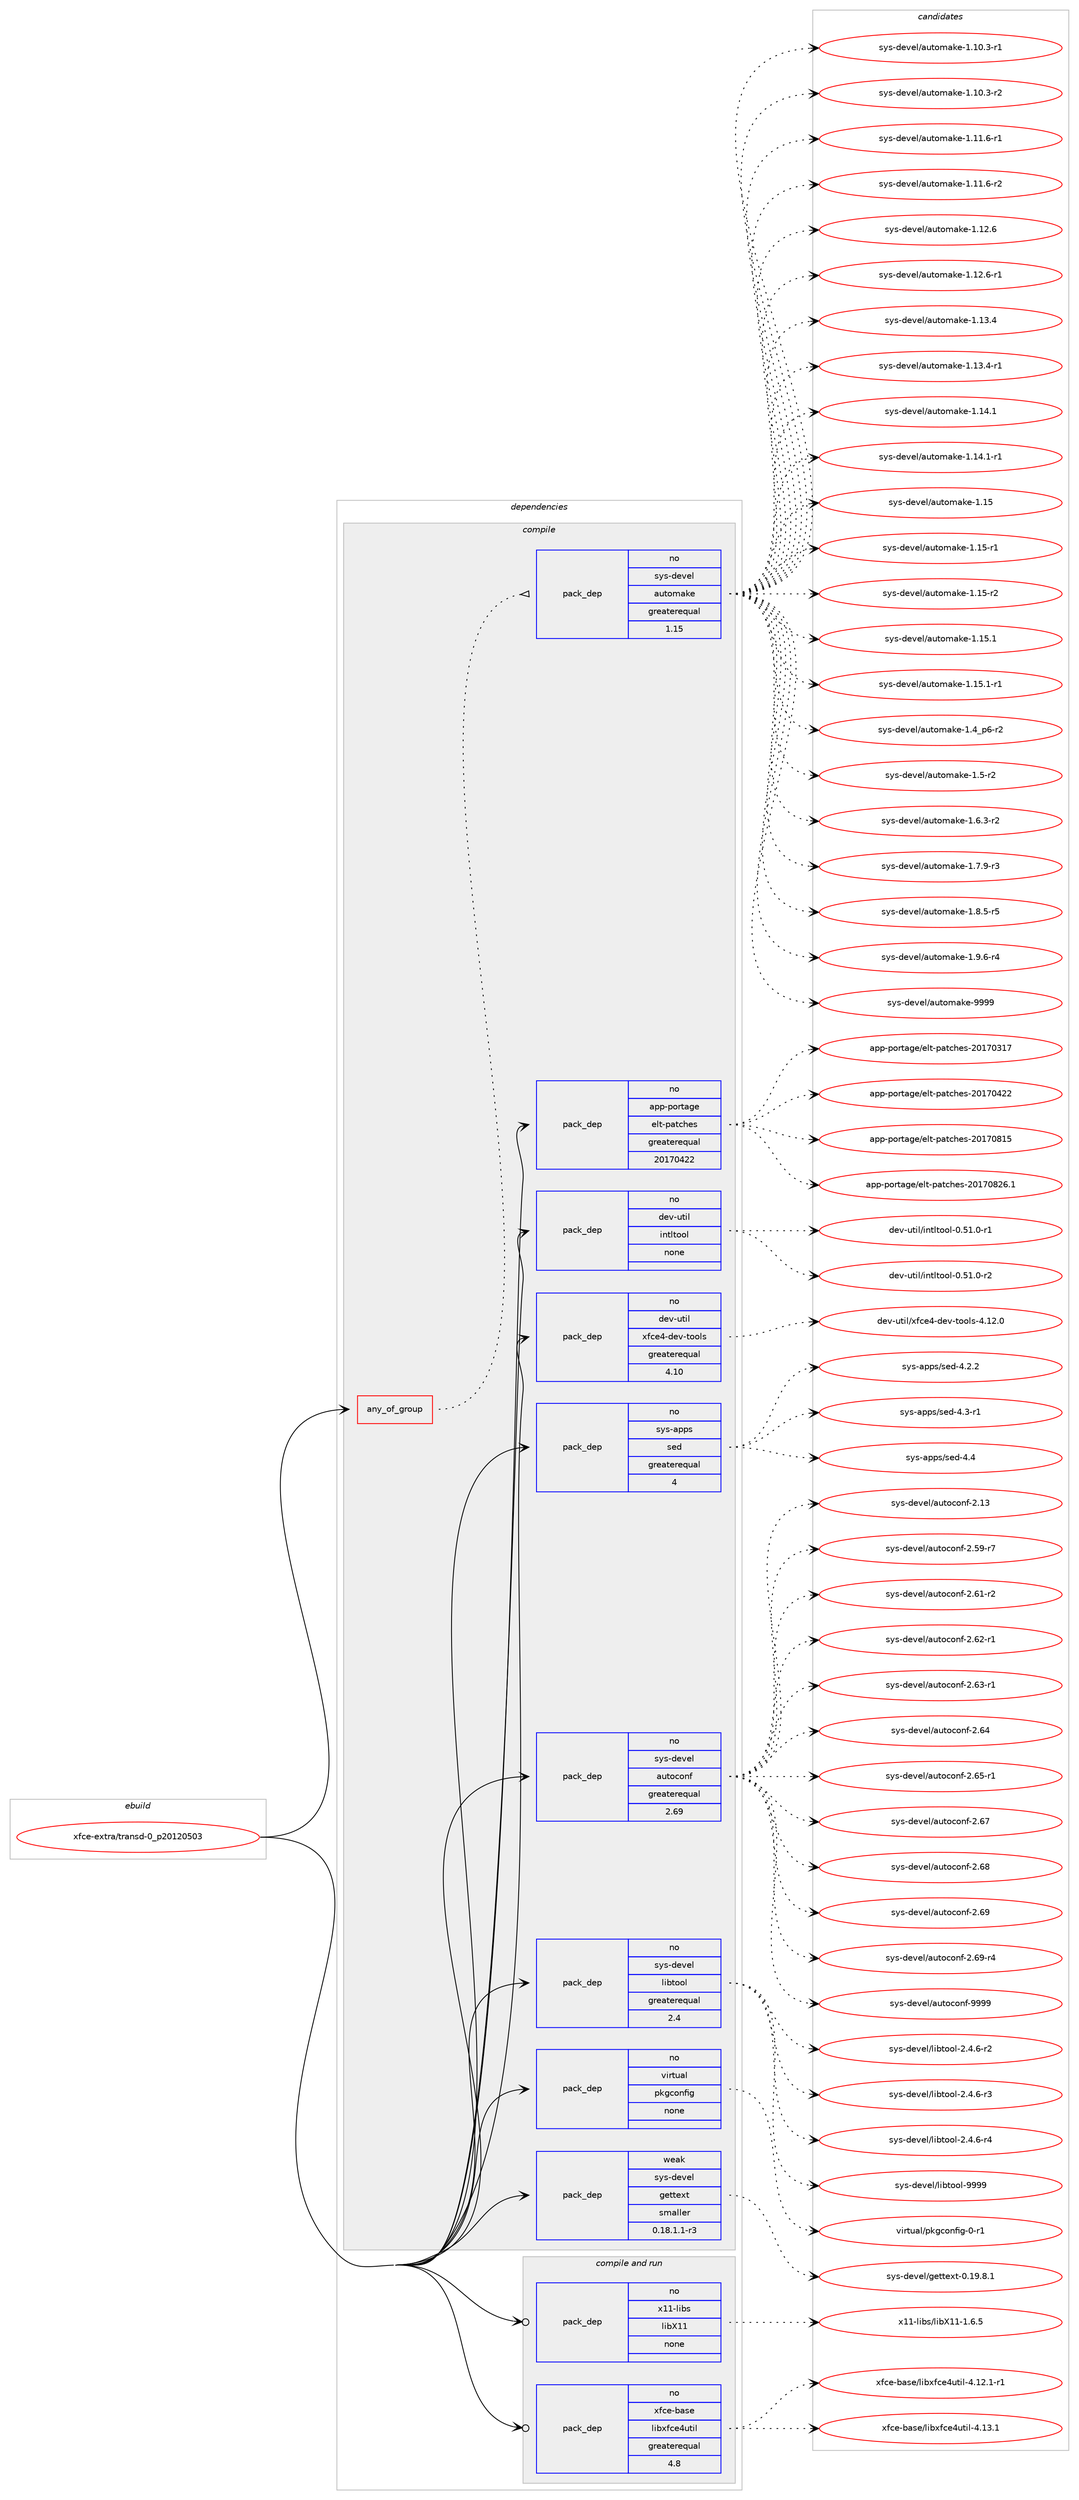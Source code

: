 digraph prolog {

# *************
# Graph options
# *************

newrank=true;
concentrate=true;
compound=true;
graph [rankdir=LR,fontname=Helvetica,fontsize=10,ranksep=1.5];#, ranksep=2.5, nodesep=0.2];
edge  [arrowhead=vee];
node  [fontname=Helvetica,fontsize=10];

# **********
# The ebuild
# **********

subgraph cluster_leftcol {
color=gray;
rank=same;
label=<<i>ebuild</i>>;
id [label="xfce-extra/transd-0_p20120503", color=red, width=4, href="../xfce-extra/transd-0_p20120503.svg"];
}

# ****************
# The dependencies
# ****************

subgraph cluster_midcol {
color=gray;
label=<<i>dependencies</i>>;
subgraph cluster_compile {
fillcolor="#eeeeee";
style=filled;
label=<<i>compile</i>>;
subgraph any9822 {
dependency535279 [label=<<TABLE BORDER="0" CELLBORDER="1" CELLSPACING="0" CELLPADDING="4"><TR><TD CELLPADDING="10">any_of_group</TD></TR></TABLE>>, shape=none, color=red];subgraph pack400440 {
dependency535280 [label=<<TABLE BORDER="0" CELLBORDER="1" CELLSPACING="0" CELLPADDING="4" WIDTH="220"><TR><TD ROWSPAN="6" CELLPADDING="30">pack_dep</TD></TR><TR><TD WIDTH="110">no</TD></TR><TR><TD>sys-devel</TD></TR><TR><TD>automake</TD></TR><TR><TD>greaterequal</TD></TR><TR><TD>1.15</TD></TR></TABLE>>, shape=none, color=blue];
}
dependency535279:e -> dependency535280:w [weight=20,style="dotted",arrowhead="oinv"];
}
id:e -> dependency535279:w [weight=20,style="solid",arrowhead="vee"];
subgraph pack400441 {
dependency535281 [label=<<TABLE BORDER="0" CELLBORDER="1" CELLSPACING="0" CELLPADDING="4" WIDTH="220"><TR><TD ROWSPAN="6" CELLPADDING="30">pack_dep</TD></TR><TR><TD WIDTH="110">no</TD></TR><TR><TD>app-portage</TD></TR><TR><TD>elt-patches</TD></TR><TR><TD>greaterequal</TD></TR><TR><TD>20170422</TD></TR></TABLE>>, shape=none, color=blue];
}
id:e -> dependency535281:w [weight=20,style="solid",arrowhead="vee"];
subgraph pack400442 {
dependency535282 [label=<<TABLE BORDER="0" CELLBORDER="1" CELLSPACING="0" CELLPADDING="4" WIDTH="220"><TR><TD ROWSPAN="6" CELLPADDING="30">pack_dep</TD></TR><TR><TD WIDTH="110">no</TD></TR><TR><TD>dev-util</TD></TR><TR><TD>intltool</TD></TR><TR><TD>none</TD></TR><TR><TD></TD></TR></TABLE>>, shape=none, color=blue];
}
id:e -> dependency535282:w [weight=20,style="solid",arrowhead="vee"];
subgraph pack400443 {
dependency535283 [label=<<TABLE BORDER="0" CELLBORDER="1" CELLSPACING="0" CELLPADDING="4" WIDTH="220"><TR><TD ROWSPAN="6" CELLPADDING="30">pack_dep</TD></TR><TR><TD WIDTH="110">no</TD></TR><TR><TD>dev-util</TD></TR><TR><TD>xfce4-dev-tools</TD></TR><TR><TD>greaterequal</TD></TR><TR><TD>4.10</TD></TR></TABLE>>, shape=none, color=blue];
}
id:e -> dependency535283:w [weight=20,style="solid",arrowhead="vee"];
subgraph pack400444 {
dependency535284 [label=<<TABLE BORDER="0" CELLBORDER="1" CELLSPACING="0" CELLPADDING="4" WIDTH="220"><TR><TD ROWSPAN="6" CELLPADDING="30">pack_dep</TD></TR><TR><TD WIDTH="110">no</TD></TR><TR><TD>sys-apps</TD></TR><TR><TD>sed</TD></TR><TR><TD>greaterequal</TD></TR><TR><TD>4</TD></TR></TABLE>>, shape=none, color=blue];
}
id:e -> dependency535284:w [weight=20,style="solid",arrowhead="vee"];
subgraph pack400445 {
dependency535285 [label=<<TABLE BORDER="0" CELLBORDER="1" CELLSPACING="0" CELLPADDING="4" WIDTH="220"><TR><TD ROWSPAN="6" CELLPADDING="30">pack_dep</TD></TR><TR><TD WIDTH="110">no</TD></TR><TR><TD>sys-devel</TD></TR><TR><TD>autoconf</TD></TR><TR><TD>greaterequal</TD></TR><TR><TD>2.69</TD></TR></TABLE>>, shape=none, color=blue];
}
id:e -> dependency535285:w [weight=20,style="solid",arrowhead="vee"];
subgraph pack400446 {
dependency535286 [label=<<TABLE BORDER="0" CELLBORDER="1" CELLSPACING="0" CELLPADDING="4" WIDTH="220"><TR><TD ROWSPAN="6" CELLPADDING="30">pack_dep</TD></TR><TR><TD WIDTH="110">no</TD></TR><TR><TD>sys-devel</TD></TR><TR><TD>libtool</TD></TR><TR><TD>greaterequal</TD></TR><TR><TD>2.4</TD></TR></TABLE>>, shape=none, color=blue];
}
id:e -> dependency535286:w [weight=20,style="solid",arrowhead="vee"];
subgraph pack400447 {
dependency535287 [label=<<TABLE BORDER="0" CELLBORDER="1" CELLSPACING="0" CELLPADDING="4" WIDTH="220"><TR><TD ROWSPAN="6" CELLPADDING="30">pack_dep</TD></TR><TR><TD WIDTH="110">no</TD></TR><TR><TD>virtual</TD></TR><TR><TD>pkgconfig</TD></TR><TR><TD>none</TD></TR><TR><TD></TD></TR></TABLE>>, shape=none, color=blue];
}
id:e -> dependency535287:w [weight=20,style="solid",arrowhead="vee"];
subgraph pack400448 {
dependency535288 [label=<<TABLE BORDER="0" CELLBORDER="1" CELLSPACING="0" CELLPADDING="4" WIDTH="220"><TR><TD ROWSPAN="6" CELLPADDING="30">pack_dep</TD></TR><TR><TD WIDTH="110">weak</TD></TR><TR><TD>sys-devel</TD></TR><TR><TD>gettext</TD></TR><TR><TD>smaller</TD></TR><TR><TD>0.18.1.1-r3</TD></TR></TABLE>>, shape=none, color=blue];
}
id:e -> dependency535288:w [weight=20,style="solid",arrowhead="vee"];
}
subgraph cluster_compileandrun {
fillcolor="#eeeeee";
style=filled;
label=<<i>compile and run</i>>;
subgraph pack400449 {
dependency535289 [label=<<TABLE BORDER="0" CELLBORDER="1" CELLSPACING="0" CELLPADDING="4" WIDTH="220"><TR><TD ROWSPAN="6" CELLPADDING="30">pack_dep</TD></TR><TR><TD WIDTH="110">no</TD></TR><TR><TD>x11-libs</TD></TR><TR><TD>libX11</TD></TR><TR><TD>none</TD></TR><TR><TD></TD></TR></TABLE>>, shape=none, color=blue];
}
id:e -> dependency535289:w [weight=20,style="solid",arrowhead="odotvee"];
subgraph pack400450 {
dependency535290 [label=<<TABLE BORDER="0" CELLBORDER="1" CELLSPACING="0" CELLPADDING="4" WIDTH="220"><TR><TD ROWSPAN="6" CELLPADDING="30">pack_dep</TD></TR><TR><TD WIDTH="110">no</TD></TR><TR><TD>xfce-base</TD></TR><TR><TD>libxfce4util</TD></TR><TR><TD>greaterequal</TD></TR><TR><TD>4.8</TD></TR></TABLE>>, shape=none, color=blue];
}
id:e -> dependency535290:w [weight=20,style="solid",arrowhead="odotvee"];
}
subgraph cluster_run {
fillcolor="#eeeeee";
style=filled;
label=<<i>run</i>>;
}
}

# **************
# The candidates
# **************

subgraph cluster_choices {
rank=same;
color=gray;
label=<<i>candidates</i>>;

subgraph choice400440 {
color=black;
nodesep=1;
choice11512111545100101118101108479711711611110997107101454946494846514511449 [label="sys-devel/automake-1.10.3-r1", color=red, width=4,href="../sys-devel/automake-1.10.3-r1.svg"];
choice11512111545100101118101108479711711611110997107101454946494846514511450 [label="sys-devel/automake-1.10.3-r2", color=red, width=4,href="../sys-devel/automake-1.10.3-r2.svg"];
choice11512111545100101118101108479711711611110997107101454946494946544511449 [label="sys-devel/automake-1.11.6-r1", color=red, width=4,href="../sys-devel/automake-1.11.6-r1.svg"];
choice11512111545100101118101108479711711611110997107101454946494946544511450 [label="sys-devel/automake-1.11.6-r2", color=red, width=4,href="../sys-devel/automake-1.11.6-r2.svg"];
choice1151211154510010111810110847971171161111099710710145494649504654 [label="sys-devel/automake-1.12.6", color=red, width=4,href="../sys-devel/automake-1.12.6.svg"];
choice11512111545100101118101108479711711611110997107101454946495046544511449 [label="sys-devel/automake-1.12.6-r1", color=red, width=4,href="../sys-devel/automake-1.12.6-r1.svg"];
choice1151211154510010111810110847971171161111099710710145494649514652 [label="sys-devel/automake-1.13.4", color=red, width=4,href="../sys-devel/automake-1.13.4.svg"];
choice11512111545100101118101108479711711611110997107101454946495146524511449 [label="sys-devel/automake-1.13.4-r1", color=red, width=4,href="../sys-devel/automake-1.13.4-r1.svg"];
choice1151211154510010111810110847971171161111099710710145494649524649 [label="sys-devel/automake-1.14.1", color=red, width=4,href="../sys-devel/automake-1.14.1.svg"];
choice11512111545100101118101108479711711611110997107101454946495246494511449 [label="sys-devel/automake-1.14.1-r1", color=red, width=4,href="../sys-devel/automake-1.14.1-r1.svg"];
choice115121115451001011181011084797117116111109971071014549464953 [label="sys-devel/automake-1.15", color=red, width=4,href="../sys-devel/automake-1.15.svg"];
choice1151211154510010111810110847971171161111099710710145494649534511449 [label="sys-devel/automake-1.15-r1", color=red, width=4,href="../sys-devel/automake-1.15-r1.svg"];
choice1151211154510010111810110847971171161111099710710145494649534511450 [label="sys-devel/automake-1.15-r2", color=red, width=4,href="../sys-devel/automake-1.15-r2.svg"];
choice1151211154510010111810110847971171161111099710710145494649534649 [label="sys-devel/automake-1.15.1", color=red, width=4,href="../sys-devel/automake-1.15.1.svg"];
choice11512111545100101118101108479711711611110997107101454946495346494511449 [label="sys-devel/automake-1.15.1-r1", color=red, width=4,href="../sys-devel/automake-1.15.1-r1.svg"];
choice115121115451001011181011084797117116111109971071014549465295112544511450 [label="sys-devel/automake-1.4_p6-r2", color=red, width=4,href="../sys-devel/automake-1.4_p6-r2.svg"];
choice11512111545100101118101108479711711611110997107101454946534511450 [label="sys-devel/automake-1.5-r2", color=red, width=4,href="../sys-devel/automake-1.5-r2.svg"];
choice115121115451001011181011084797117116111109971071014549465446514511450 [label="sys-devel/automake-1.6.3-r2", color=red, width=4,href="../sys-devel/automake-1.6.3-r2.svg"];
choice115121115451001011181011084797117116111109971071014549465546574511451 [label="sys-devel/automake-1.7.9-r3", color=red, width=4,href="../sys-devel/automake-1.7.9-r3.svg"];
choice115121115451001011181011084797117116111109971071014549465646534511453 [label="sys-devel/automake-1.8.5-r5", color=red, width=4,href="../sys-devel/automake-1.8.5-r5.svg"];
choice115121115451001011181011084797117116111109971071014549465746544511452 [label="sys-devel/automake-1.9.6-r4", color=red, width=4,href="../sys-devel/automake-1.9.6-r4.svg"];
choice115121115451001011181011084797117116111109971071014557575757 [label="sys-devel/automake-9999", color=red, width=4,href="../sys-devel/automake-9999.svg"];
dependency535280:e -> choice11512111545100101118101108479711711611110997107101454946494846514511449:w [style=dotted,weight="100"];
dependency535280:e -> choice11512111545100101118101108479711711611110997107101454946494846514511450:w [style=dotted,weight="100"];
dependency535280:e -> choice11512111545100101118101108479711711611110997107101454946494946544511449:w [style=dotted,weight="100"];
dependency535280:e -> choice11512111545100101118101108479711711611110997107101454946494946544511450:w [style=dotted,weight="100"];
dependency535280:e -> choice1151211154510010111810110847971171161111099710710145494649504654:w [style=dotted,weight="100"];
dependency535280:e -> choice11512111545100101118101108479711711611110997107101454946495046544511449:w [style=dotted,weight="100"];
dependency535280:e -> choice1151211154510010111810110847971171161111099710710145494649514652:w [style=dotted,weight="100"];
dependency535280:e -> choice11512111545100101118101108479711711611110997107101454946495146524511449:w [style=dotted,weight="100"];
dependency535280:e -> choice1151211154510010111810110847971171161111099710710145494649524649:w [style=dotted,weight="100"];
dependency535280:e -> choice11512111545100101118101108479711711611110997107101454946495246494511449:w [style=dotted,weight="100"];
dependency535280:e -> choice115121115451001011181011084797117116111109971071014549464953:w [style=dotted,weight="100"];
dependency535280:e -> choice1151211154510010111810110847971171161111099710710145494649534511449:w [style=dotted,weight="100"];
dependency535280:e -> choice1151211154510010111810110847971171161111099710710145494649534511450:w [style=dotted,weight="100"];
dependency535280:e -> choice1151211154510010111810110847971171161111099710710145494649534649:w [style=dotted,weight="100"];
dependency535280:e -> choice11512111545100101118101108479711711611110997107101454946495346494511449:w [style=dotted,weight="100"];
dependency535280:e -> choice115121115451001011181011084797117116111109971071014549465295112544511450:w [style=dotted,weight="100"];
dependency535280:e -> choice11512111545100101118101108479711711611110997107101454946534511450:w [style=dotted,weight="100"];
dependency535280:e -> choice115121115451001011181011084797117116111109971071014549465446514511450:w [style=dotted,weight="100"];
dependency535280:e -> choice115121115451001011181011084797117116111109971071014549465546574511451:w [style=dotted,weight="100"];
dependency535280:e -> choice115121115451001011181011084797117116111109971071014549465646534511453:w [style=dotted,weight="100"];
dependency535280:e -> choice115121115451001011181011084797117116111109971071014549465746544511452:w [style=dotted,weight="100"];
dependency535280:e -> choice115121115451001011181011084797117116111109971071014557575757:w [style=dotted,weight="100"];
}
subgraph choice400441 {
color=black;
nodesep=1;
choice97112112451121111141169710310147101108116451129711699104101115455048495548514955 [label="app-portage/elt-patches-20170317", color=red, width=4,href="../app-portage/elt-patches-20170317.svg"];
choice97112112451121111141169710310147101108116451129711699104101115455048495548525050 [label="app-portage/elt-patches-20170422", color=red, width=4,href="../app-portage/elt-patches-20170422.svg"];
choice97112112451121111141169710310147101108116451129711699104101115455048495548564953 [label="app-portage/elt-patches-20170815", color=red, width=4,href="../app-portage/elt-patches-20170815.svg"];
choice971121124511211111411697103101471011081164511297116991041011154550484955485650544649 [label="app-portage/elt-patches-20170826.1", color=red, width=4,href="../app-portage/elt-patches-20170826.1.svg"];
dependency535281:e -> choice97112112451121111141169710310147101108116451129711699104101115455048495548514955:w [style=dotted,weight="100"];
dependency535281:e -> choice97112112451121111141169710310147101108116451129711699104101115455048495548525050:w [style=dotted,weight="100"];
dependency535281:e -> choice97112112451121111141169710310147101108116451129711699104101115455048495548564953:w [style=dotted,weight="100"];
dependency535281:e -> choice971121124511211111411697103101471011081164511297116991041011154550484955485650544649:w [style=dotted,weight="100"];
}
subgraph choice400442 {
color=black;
nodesep=1;
choice1001011184511711610510847105110116108116111111108454846534946484511449 [label="dev-util/intltool-0.51.0-r1", color=red, width=4,href="../dev-util/intltool-0.51.0-r1.svg"];
choice1001011184511711610510847105110116108116111111108454846534946484511450 [label="dev-util/intltool-0.51.0-r2", color=red, width=4,href="../dev-util/intltool-0.51.0-r2.svg"];
dependency535282:e -> choice1001011184511711610510847105110116108116111111108454846534946484511449:w [style=dotted,weight="100"];
dependency535282:e -> choice1001011184511711610510847105110116108116111111108454846534946484511450:w [style=dotted,weight="100"];
}
subgraph choice400443 {
color=black;
nodesep=1;
choice10010111845117116105108471201029910152451001011184511611111110811545524649504648 [label="dev-util/xfce4-dev-tools-4.12.0", color=red, width=4,href="../dev-util/xfce4-dev-tools-4.12.0.svg"];
dependency535283:e -> choice10010111845117116105108471201029910152451001011184511611111110811545524649504648:w [style=dotted,weight="100"];
}
subgraph choice400444 {
color=black;
nodesep=1;
choice115121115459711211211547115101100455246504650 [label="sys-apps/sed-4.2.2", color=red, width=4,href="../sys-apps/sed-4.2.2.svg"];
choice115121115459711211211547115101100455246514511449 [label="sys-apps/sed-4.3-r1", color=red, width=4,href="../sys-apps/sed-4.3-r1.svg"];
choice11512111545971121121154711510110045524652 [label="sys-apps/sed-4.4", color=red, width=4,href="../sys-apps/sed-4.4.svg"];
dependency535284:e -> choice115121115459711211211547115101100455246504650:w [style=dotted,weight="100"];
dependency535284:e -> choice115121115459711211211547115101100455246514511449:w [style=dotted,weight="100"];
dependency535284:e -> choice11512111545971121121154711510110045524652:w [style=dotted,weight="100"];
}
subgraph choice400445 {
color=black;
nodesep=1;
choice115121115451001011181011084797117116111991111101024550464951 [label="sys-devel/autoconf-2.13", color=red, width=4,href="../sys-devel/autoconf-2.13.svg"];
choice1151211154510010111810110847971171161119911111010245504653574511455 [label="sys-devel/autoconf-2.59-r7", color=red, width=4,href="../sys-devel/autoconf-2.59-r7.svg"];
choice1151211154510010111810110847971171161119911111010245504654494511450 [label="sys-devel/autoconf-2.61-r2", color=red, width=4,href="../sys-devel/autoconf-2.61-r2.svg"];
choice1151211154510010111810110847971171161119911111010245504654504511449 [label="sys-devel/autoconf-2.62-r1", color=red, width=4,href="../sys-devel/autoconf-2.62-r1.svg"];
choice1151211154510010111810110847971171161119911111010245504654514511449 [label="sys-devel/autoconf-2.63-r1", color=red, width=4,href="../sys-devel/autoconf-2.63-r1.svg"];
choice115121115451001011181011084797117116111991111101024550465452 [label="sys-devel/autoconf-2.64", color=red, width=4,href="../sys-devel/autoconf-2.64.svg"];
choice1151211154510010111810110847971171161119911111010245504654534511449 [label="sys-devel/autoconf-2.65-r1", color=red, width=4,href="../sys-devel/autoconf-2.65-r1.svg"];
choice115121115451001011181011084797117116111991111101024550465455 [label="sys-devel/autoconf-2.67", color=red, width=4,href="../sys-devel/autoconf-2.67.svg"];
choice115121115451001011181011084797117116111991111101024550465456 [label="sys-devel/autoconf-2.68", color=red, width=4,href="../sys-devel/autoconf-2.68.svg"];
choice115121115451001011181011084797117116111991111101024550465457 [label="sys-devel/autoconf-2.69", color=red, width=4,href="../sys-devel/autoconf-2.69.svg"];
choice1151211154510010111810110847971171161119911111010245504654574511452 [label="sys-devel/autoconf-2.69-r4", color=red, width=4,href="../sys-devel/autoconf-2.69-r4.svg"];
choice115121115451001011181011084797117116111991111101024557575757 [label="sys-devel/autoconf-9999", color=red, width=4,href="../sys-devel/autoconf-9999.svg"];
dependency535285:e -> choice115121115451001011181011084797117116111991111101024550464951:w [style=dotted,weight="100"];
dependency535285:e -> choice1151211154510010111810110847971171161119911111010245504653574511455:w [style=dotted,weight="100"];
dependency535285:e -> choice1151211154510010111810110847971171161119911111010245504654494511450:w [style=dotted,weight="100"];
dependency535285:e -> choice1151211154510010111810110847971171161119911111010245504654504511449:w [style=dotted,weight="100"];
dependency535285:e -> choice1151211154510010111810110847971171161119911111010245504654514511449:w [style=dotted,weight="100"];
dependency535285:e -> choice115121115451001011181011084797117116111991111101024550465452:w [style=dotted,weight="100"];
dependency535285:e -> choice1151211154510010111810110847971171161119911111010245504654534511449:w [style=dotted,weight="100"];
dependency535285:e -> choice115121115451001011181011084797117116111991111101024550465455:w [style=dotted,weight="100"];
dependency535285:e -> choice115121115451001011181011084797117116111991111101024550465456:w [style=dotted,weight="100"];
dependency535285:e -> choice115121115451001011181011084797117116111991111101024550465457:w [style=dotted,weight="100"];
dependency535285:e -> choice1151211154510010111810110847971171161119911111010245504654574511452:w [style=dotted,weight="100"];
dependency535285:e -> choice115121115451001011181011084797117116111991111101024557575757:w [style=dotted,weight="100"];
}
subgraph choice400446 {
color=black;
nodesep=1;
choice1151211154510010111810110847108105981161111111084550465246544511450 [label="sys-devel/libtool-2.4.6-r2", color=red, width=4,href="../sys-devel/libtool-2.4.6-r2.svg"];
choice1151211154510010111810110847108105981161111111084550465246544511451 [label="sys-devel/libtool-2.4.6-r3", color=red, width=4,href="../sys-devel/libtool-2.4.6-r3.svg"];
choice1151211154510010111810110847108105981161111111084550465246544511452 [label="sys-devel/libtool-2.4.6-r4", color=red, width=4,href="../sys-devel/libtool-2.4.6-r4.svg"];
choice1151211154510010111810110847108105981161111111084557575757 [label="sys-devel/libtool-9999", color=red, width=4,href="../sys-devel/libtool-9999.svg"];
dependency535286:e -> choice1151211154510010111810110847108105981161111111084550465246544511450:w [style=dotted,weight="100"];
dependency535286:e -> choice1151211154510010111810110847108105981161111111084550465246544511451:w [style=dotted,weight="100"];
dependency535286:e -> choice1151211154510010111810110847108105981161111111084550465246544511452:w [style=dotted,weight="100"];
dependency535286:e -> choice1151211154510010111810110847108105981161111111084557575757:w [style=dotted,weight="100"];
}
subgraph choice400447 {
color=black;
nodesep=1;
choice11810511411611797108471121071039911111010210510345484511449 [label="virtual/pkgconfig-0-r1", color=red, width=4,href="../virtual/pkgconfig-0-r1.svg"];
dependency535287:e -> choice11810511411611797108471121071039911111010210510345484511449:w [style=dotted,weight="100"];
}
subgraph choice400448 {
color=black;
nodesep=1;
choice1151211154510010111810110847103101116116101120116454846495746564649 [label="sys-devel/gettext-0.19.8.1", color=red, width=4,href="../sys-devel/gettext-0.19.8.1.svg"];
dependency535288:e -> choice1151211154510010111810110847103101116116101120116454846495746564649:w [style=dotted,weight="100"];
}
subgraph choice400449 {
color=black;
nodesep=1;
choice120494945108105981154710810598884949454946544653 [label="x11-libs/libX11-1.6.5", color=red, width=4,href="../x11-libs/libX11-1.6.5.svg"];
dependency535289:e -> choice120494945108105981154710810598884949454946544653:w [style=dotted,weight="100"];
}
subgraph choice400450 {
color=black;
nodesep=1;
choice1201029910145989711510147108105981201029910152117116105108455246495046494511449 [label="xfce-base/libxfce4util-4.12.1-r1", color=red, width=4,href="../xfce-base/libxfce4util-4.12.1-r1.svg"];
choice120102991014598971151014710810598120102991015211711610510845524649514649 [label="xfce-base/libxfce4util-4.13.1", color=red, width=4,href="../xfce-base/libxfce4util-4.13.1.svg"];
dependency535290:e -> choice1201029910145989711510147108105981201029910152117116105108455246495046494511449:w [style=dotted,weight="100"];
dependency535290:e -> choice120102991014598971151014710810598120102991015211711610510845524649514649:w [style=dotted,weight="100"];
}
}

}
